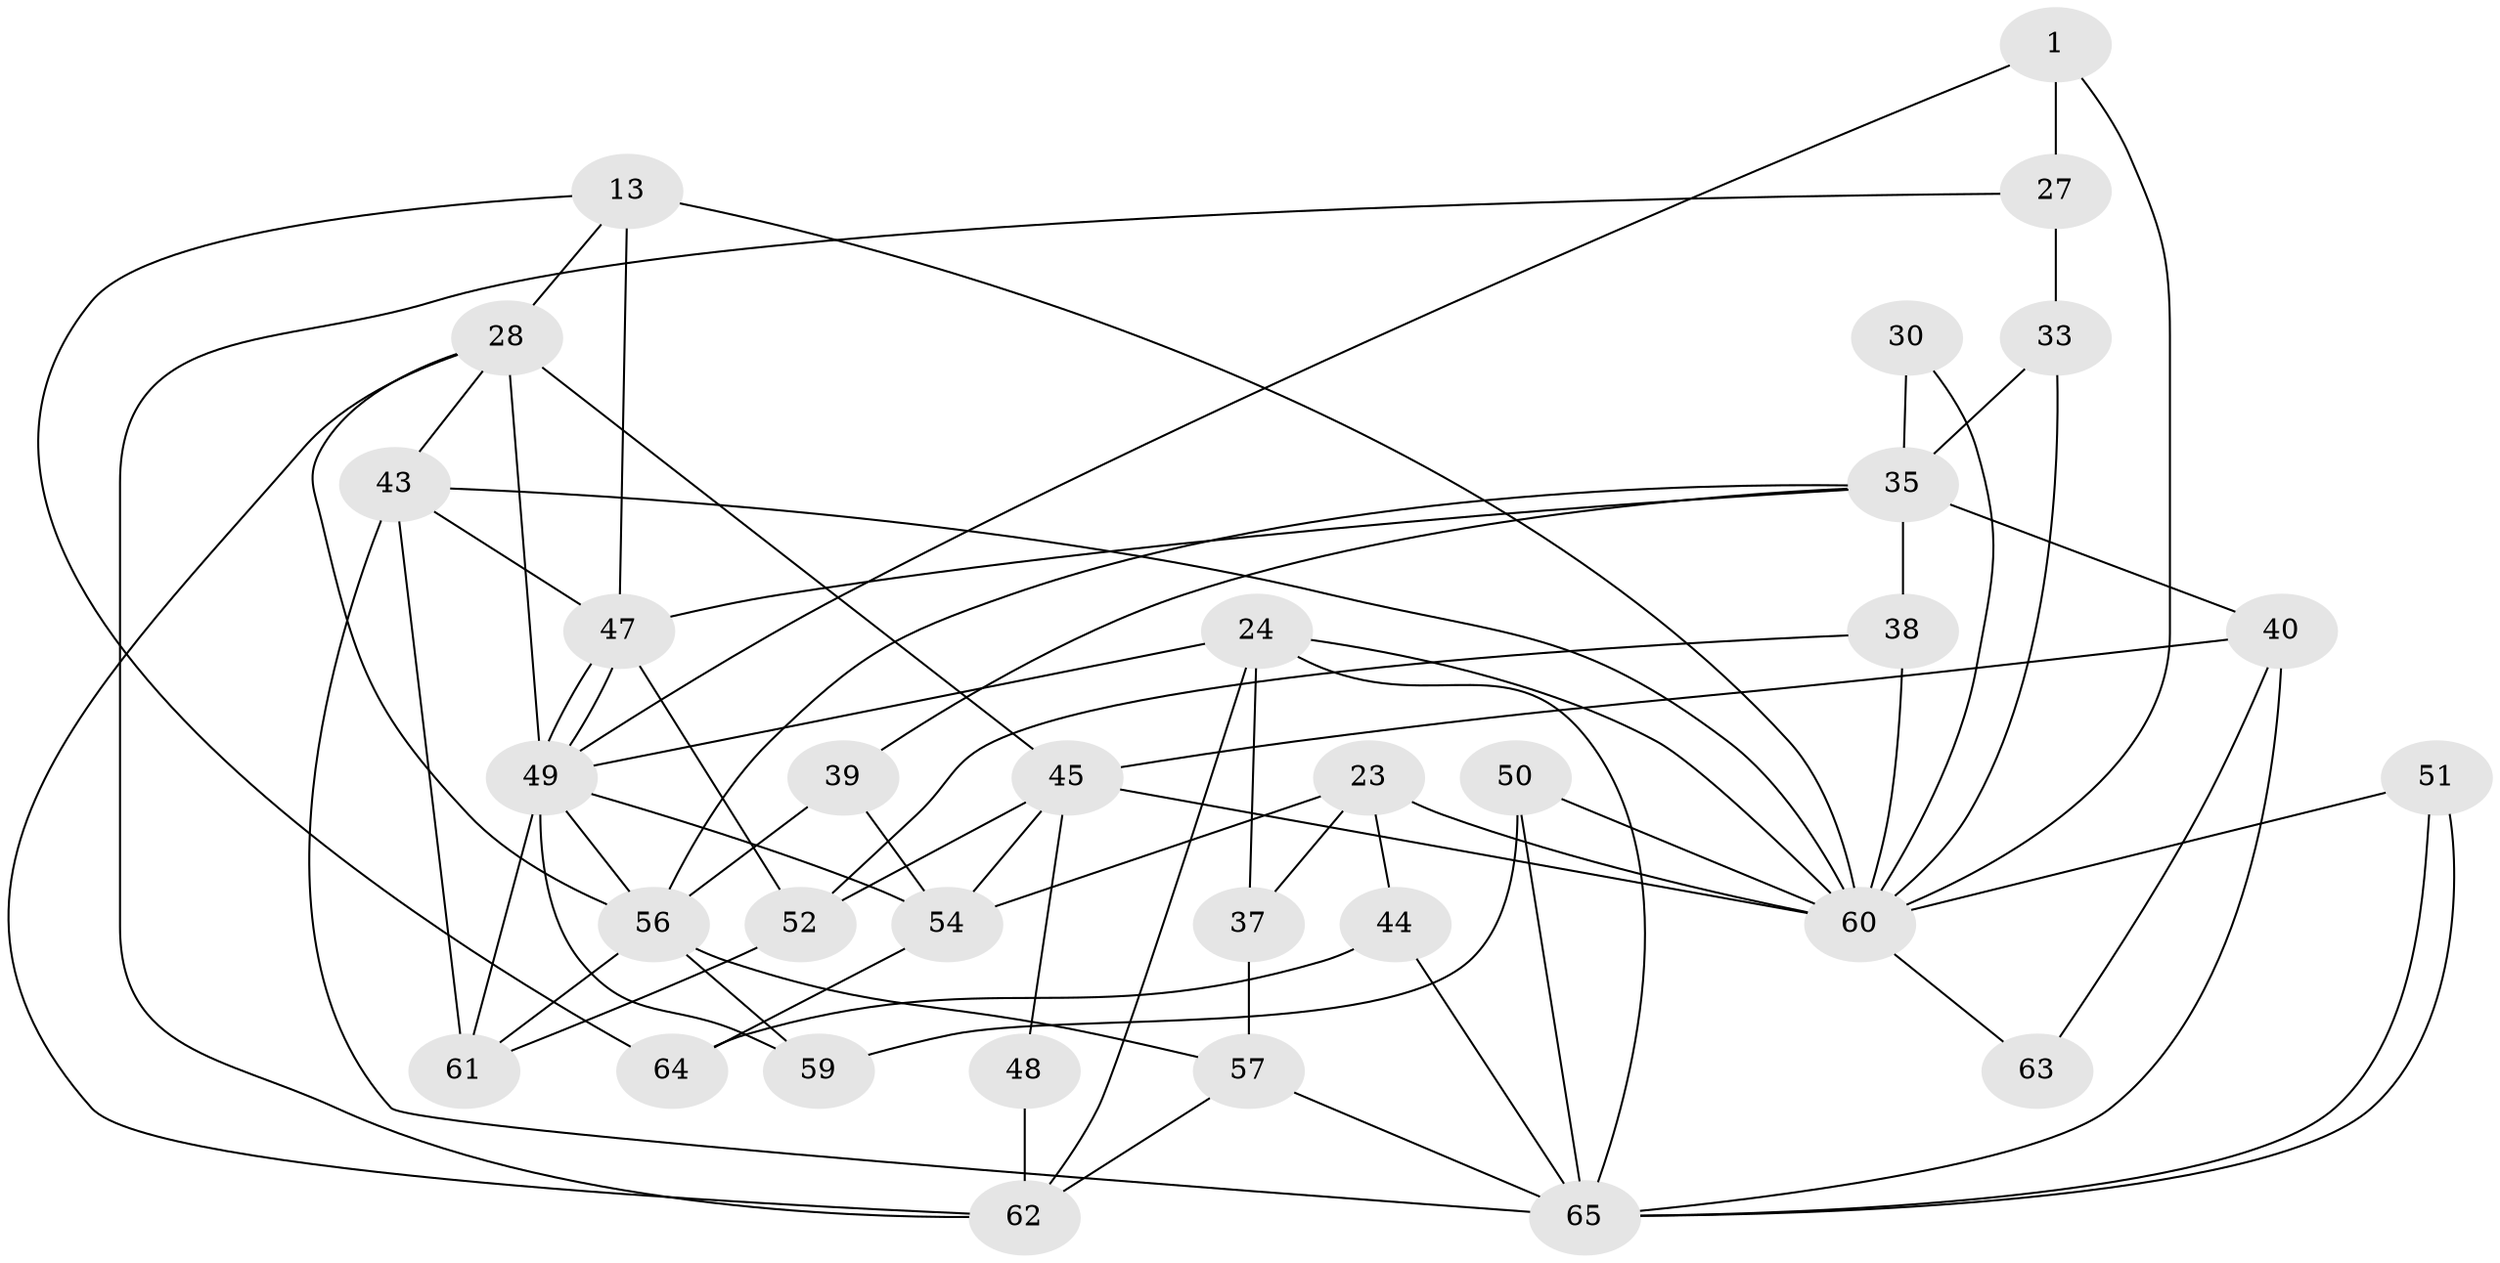// original degree distribution, {7: 0.015384615384615385, 3: 0.3230769230769231, 4: 0.2153846153846154, 2: 0.12307692307692308, 6: 0.15384615384615385, 5: 0.15384615384615385, 8: 0.015384615384615385}
// Generated by graph-tools (version 1.1) at 2025/51/03/09/25 04:51:29]
// undirected, 32 vertices, 72 edges
graph export_dot {
graph [start="1"]
  node [color=gray90,style=filled];
  1;
  13 [super="+12"];
  23 [super="+21"];
  24;
  27 [super="+7"];
  28 [super="+14"];
  30;
  33;
  35 [super="+10"];
  37;
  38;
  39;
  40 [super="+20+17"];
  43 [super="+9+41"];
  44 [super="+25"];
  45 [super="+34"];
  47 [super="+6+19"];
  48;
  49 [super="+26+31"];
  50;
  51;
  52;
  54;
  56 [super="+18+22"];
  57 [super="+4+2"];
  59;
  60 [super="+58+55"];
  61 [super="+53"];
  62;
  63;
  64;
  65 [super="+42"];
  1 -- 49 [weight=2];
  1 -- 27 [weight=2];
  1 -- 60 [weight=3];
  13 -- 64;
  13 -- 28 [weight=2];
  13 -- 47 [weight=2];
  13 -- 60 [weight=2];
  23 -- 54 [weight=2];
  23 -- 37;
  23 -- 44;
  23 -- 60 [weight=2];
  24 -- 62;
  24 -- 37;
  24 -- 49;
  24 -- 60;
  24 -- 65;
  27 -- 62;
  27 -- 33;
  28 -- 62;
  28 -- 49 [weight=2];
  28 -- 45;
  28 -- 56 [weight=2];
  28 -- 43;
  30 -- 35;
  30 -- 60;
  33 -- 35;
  33 -- 60;
  35 -- 56 [weight=2];
  35 -- 38 [weight=2];
  35 -- 39;
  35 -- 47;
  35 -- 40 [weight=2];
  37 -- 57;
  38 -- 52;
  38 -- 60;
  39 -- 54;
  39 -- 56;
  40 -- 45;
  40 -- 63;
  40 -- 65;
  43 -- 61 [weight=2];
  43 -- 47 [weight=2];
  43 -- 60 [weight=2];
  43 -- 65;
  44 -- 65;
  44 -- 64;
  45 -- 48;
  45 -- 60 [weight=2];
  45 -- 52;
  45 -- 54;
  47 -- 49 [weight=2];
  47 -- 49;
  47 -- 52;
  48 -- 62;
  49 -- 59;
  49 -- 54;
  49 -- 61 [weight=3];
  49 -- 56;
  50 -- 65;
  50 -- 59;
  50 -- 60;
  51 -- 65;
  51 -- 65;
  51 -- 60;
  52 -- 61;
  54 -- 64;
  56 -- 59;
  56 -- 57 [weight=2];
  56 -- 61;
  57 -- 65 [weight=2];
  57 -- 62;
  60 -- 63;
}
